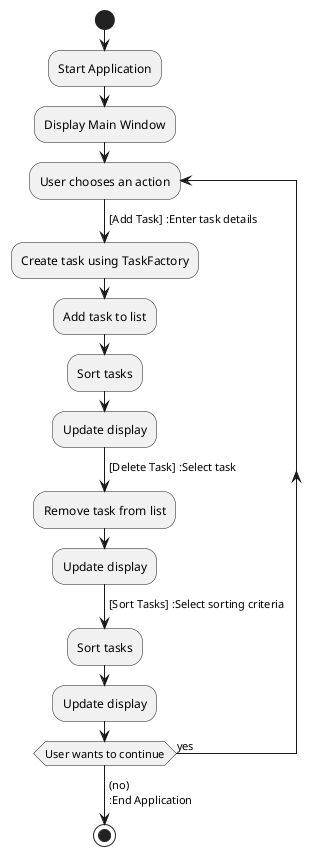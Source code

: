@startuml
start
:Start Application;

:Display Main Window;
repeat :User chooses an action;
    -> [Add Task] :Enter task details;
    :Create task using TaskFactory;
    :Add task to list;
    :Sort tasks;
    :Update display;

    -> [Delete Task] :Select task;
    :Remove task from list;
    :Update display;

    -> [Sort Tasks] :Select sorting criteria;
    :Sort tasks;
    :Update display;
repeat while (User wants to continue) is (yes)
-> (no)
:End Application;
stop
@enduml
